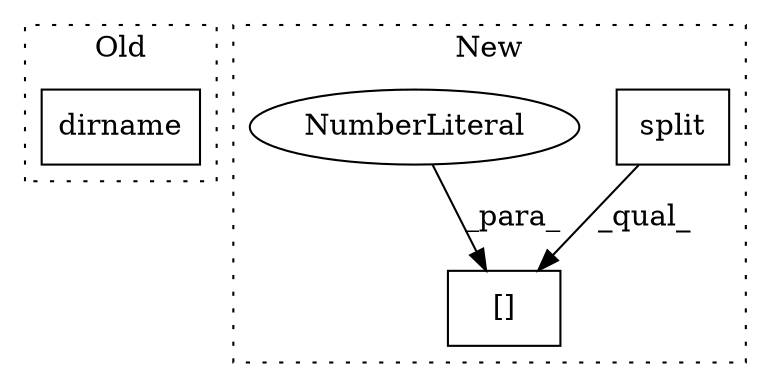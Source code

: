 digraph G {
subgraph cluster0 {
1 [label="dirname" a="32" s="615,631" l="8,1" shape="box"];
label = "Old";
style="dotted";
}
subgraph cluster1 {
2 [label="split" a="32" s="508,518" l="6,1" shape="box"];
3 [label="[]" a="2" s="533,598" l="64,1" shape="box"];
4 [label="NumberLiteral" a="34" s="597" l="1" shape="ellipse"];
label = "New";
style="dotted";
}
2 -> 3 [label="_qual_"];
4 -> 3 [label="_para_"];
}